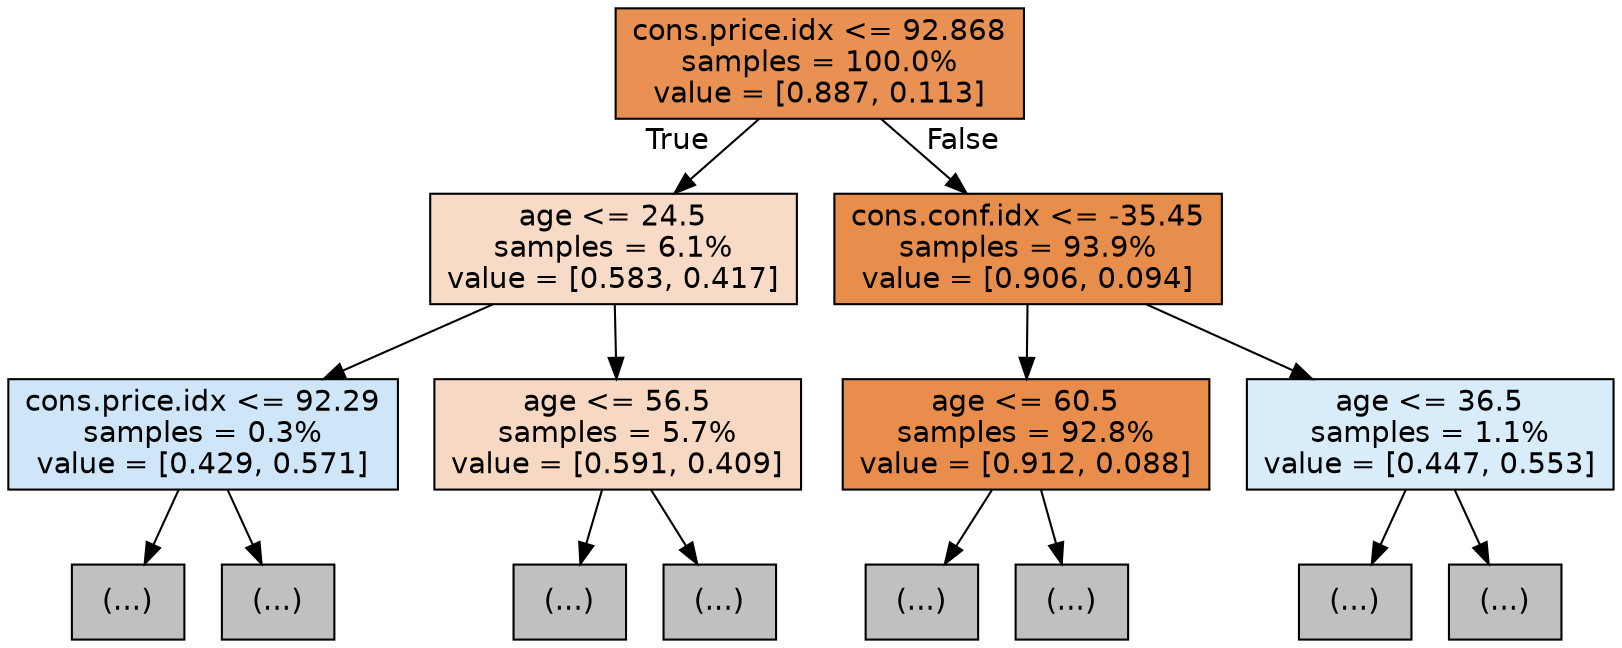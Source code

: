 digraph Tree {
node [shape=box, style="filled", color="black", fontname="helvetica"] ;
edge [fontname="helvetica"] ;
0 [label="cons.price.idx <= 92.868\nsamples = 100.0%\nvalue = [0.887, 0.113]", fillcolor="#e89152"] ;
1 [label="age <= 24.5\nsamples = 6.1%\nvalue = [0.583, 0.417]", fillcolor="#f8dbc7"] ;
0 -> 1 [labeldistance=2.5, labelangle=45, headlabel="True"] ;
2 [label="cons.price.idx <= 92.29\nsamples = 0.3%\nvalue = [0.429, 0.571]", fillcolor="#cee6f8"] ;
1 -> 2 ;
3 [label="(...)", fillcolor="#C0C0C0"] ;
2 -> 3 ;
18 [label="(...)", fillcolor="#C0C0C0"] ;
2 -> 18 ;
53 [label="age <= 56.5\nsamples = 5.7%\nvalue = [0.591, 0.409]", fillcolor="#f7d8c2"] ;
1 -> 53 ;
54 [label="(...)", fillcolor="#C0C0C0"] ;
53 -> 54 ;
411 [label="(...)", fillcolor="#C0C0C0"] ;
53 -> 411 ;
620 [label="cons.conf.idx <= -35.45\nsamples = 93.9%\nvalue = [0.906, 0.094]", fillcolor="#e88e4d"] ;
0 -> 620 [labeldistance=2.5, labelangle=-45, headlabel="False"] ;
621 [label="age <= 60.5\nsamples = 92.8%\nvalue = [0.912, 0.088]", fillcolor="#e88d4c"] ;
620 -> 621 ;
622 [label="(...)", fillcolor="#C0C0C0"] ;
621 -> 622 ;
1665 [label="(...)", fillcolor="#C0C0C0"] ;
621 -> 1665 ;
1838 [label="age <= 36.5\nsamples = 1.1%\nvalue = [0.447, 0.553]", fillcolor="#d9ecfa"] ;
620 -> 1838 ;
1839 [label="(...)", fillcolor="#C0C0C0"] ;
1838 -> 1839 ;
1888 [label="(...)", fillcolor="#C0C0C0"] ;
1838 -> 1888 ;
}
